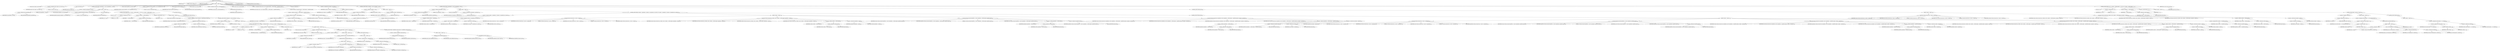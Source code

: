 digraph "getCommandline" {  
"627" [label = <(METHOD,getCommandline)<SUB>287</SUB>> ]
"628" [label = <(PARAM,this)<SUB>287</SUB>> ]
"629" [label = <(PARAM,String[] srcFiles)<SUB>287</SUB>> ]
"630" [label = <(PARAM,File[] baseDirs)<SUB>287</SUB>> ]
"631" [label = <(BLOCK,&lt;empty&gt;,&lt;empty&gt;)<SUB>287</SUB>> ]
"29" [label = <(LOCAL,Vector targets: java.util.Vector)> ]
"632" [label = <(&lt;operator&gt;.assignment,Vector targets = new Vector())<SUB>288</SUB>> ]
"633" [label = <(IDENTIFIER,targets,Vector targets = new Vector())<SUB>288</SUB>> ]
"634" [label = <(&lt;operator&gt;.alloc,new Vector())<SUB>288</SUB>> ]
"635" [label = <(&lt;init&gt;,new Vector())<SUB>288</SUB>> ]
"28" [label = <(IDENTIFIER,targets,new Vector())<SUB>288</SUB>> ]
"636" [label = <(CONTROL_STRUCTURE,if (targetFilePos != null),if (targetFilePos != null))<SUB>289</SUB>> ]
"637" [label = <(&lt;operator&gt;.notEquals,targetFilePos != null)<SUB>289</SUB>> ]
"638" [label = <(&lt;operator&gt;.fieldAccess,this.targetFilePos)<SUB>289</SUB>> ]
"639" [label = <(IDENTIFIER,this,targetFilePos != null)<SUB>289</SUB>> ]
"640" [label = <(FIELD_IDENTIFIER,targetFilePos,targetFilePos)<SUB>289</SUB>> ]
"641" [label = <(LITERAL,null,targetFilePos != null)<SUB>289</SUB>> ]
"642" [label = <(BLOCK,&lt;empty&gt;,&lt;empty&gt;)<SUB>289</SUB>> ]
"31" [label = <(LOCAL,Hashtable addedFiles: java.util.Hashtable)> ]
"643" [label = <(&lt;operator&gt;.assignment,Hashtable addedFiles = new Hashtable())<SUB>290</SUB>> ]
"644" [label = <(IDENTIFIER,addedFiles,Hashtable addedFiles = new Hashtable())<SUB>290</SUB>> ]
"645" [label = <(&lt;operator&gt;.alloc,new Hashtable())<SUB>290</SUB>> ]
"646" [label = <(&lt;init&gt;,new Hashtable())<SUB>290</SUB>> ]
"30" [label = <(IDENTIFIER,addedFiles,new Hashtable())<SUB>290</SUB>> ]
"647" [label = <(CONTROL_STRUCTURE,for (int i = 0; Some(i &lt; srcFiles.length); i++),for (int i = 0; Some(i &lt; srcFiles.length); i++))<SUB>291</SUB>> ]
"648" [label = <(LOCAL,int i: int)> ]
"649" [label = <(&lt;operator&gt;.assignment,int i = 0)<SUB>291</SUB>> ]
"650" [label = <(IDENTIFIER,i,int i = 0)<SUB>291</SUB>> ]
"651" [label = <(LITERAL,0,int i = 0)<SUB>291</SUB>> ]
"652" [label = <(&lt;operator&gt;.lessThan,i &lt; srcFiles.length)<SUB>291</SUB>> ]
"653" [label = <(IDENTIFIER,i,i &lt; srcFiles.length)<SUB>291</SUB>> ]
"654" [label = <(&lt;operator&gt;.fieldAccess,srcFiles.length)<SUB>291</SUB>> ]
"655" [label = <(IDENTIFIER,srcFiles,i &lt; srcFiles.length)<SUB>291</SUB>> ]
"656" [label = <(FIELD_IDENTIFIER,length,length)<SUB>291</SUB>> ]
"657" [label = <(&lt;operator&gt;.postIncrement,i++)<SUB>291</SUB>> ]
"658" [label = <(IDENTIFIER,i,i++)<SUB>291</SUB>> ]
"659" [label = <(BLOCK,&lt;empty&gt;,&lt;empty&gt;)<SUB>291</SUB>> ]
"660" [label = <(LOCAL,String[] subTargets: java.lang.String[])> ]
"661" [label = <(&lt;operator&gt;.assignment,String[] subTargets = mapFileName(srcFiles[i]))<SUB>292</SUB>> ]
"662" [label = <(IDENTIFIER,subTargets,String[] subTargets = mapFileName(srcFiles[i]))<SUB>292</SUB>> ]
"663" [label = <(mapFileName,mapFileName(srcFiles[i]))<SUB>292</SUB>> ]
"664" [label = <(&lt;operator&gt;.fieldAccess,this.mapper)<SUB>292</SUB>> ]
"665" [label = <(IDENTIFIER,this,mapFileName(srcFiles[i]))<SUB>292</SUB>> ]
"666" [label = <(FIELD_IDENTIFIER,mapper,mapper)<SUB>292</SUB>> ]
"667" [label = <(&lt;operator&gt;.indexAccess,srcFiles[i])<SUB>292</SUB>> ]
"668" [label = <(IDENTIFIER,srcFiles,mapFileName(srcFiles[i]))<SUB>292</SUB>> ]
"669" [label = <(IDENTIFIER,i,mapFileName(srcFiles[i]))<SUB>292</SUB>> ]
"670" [label = <(CONTROL_STRUCTURE,if (subTargets != null),if (subTargets != null))<SUB>293</SUB>> ]
"671" [label = <(&lt;operator&gt;.notEquals,subTargets != null)<SUB>293</SUB>> ]
"672" [label = <(IDENTIFIER,subTargets,subTargets != null)<SUB>293</SUB>> ]
"673" [label = <(LITERAL,null,subTargets != null)<SUB>293</SUB>> ]
"674" [label = <(BLOCK,&lt;empty&gt;,&lt;empty&gt;)<SUB>293</SUB>> ]
"675" [label = <(CONTROL_STRUCTURE,for (int j = 0; Some(j &lt; subTargets.length); j++),for (int j = 0; Some(j &lt; subTargets.length); j++))<SUB>294</SUB>> ]
"676" [label = <(LOCAL,int j: int)> ]
"677" [label = <(&lt;operator&gt;.assignment,int j = 0)<SUB>294</SUB>> ]
"678" [label = <(IDENTIFIER,j,int j = 0)<SUB>294</SUB>> ]
"679" [label = <(LITERAL,0,int j = 0)<SUB>294</SUB>> ]
"680" [label = <(&lt;operator&gt;.lessThan,j &lt; subTargets.length)<SUB>294</SUB>> ]
"681" [label = <(IDENTIFIER,j,j &lt; subTargets.length)<SUB>294</SUB>> ]
"682" [label = <(&lt;operator&gt;.fieldAccess,subTargets.length)<SUB>294</SUB>> ]
"683" [label = <(IDENTIFIER,subTargets,j &lt; subTargets.length)<SUB>294</SUB>> ]
"684" [label = <(FIELD_IDENTIFIER,length,length)<SUB>294</SUB>> ]
"685" [label = <(&lt;operator&gt;.postIncrement,j++)<SUB>294</SUB>> ]
"686" [label = <(IDENTIFIER,j,j++)<SUB>294</SUB>> ]
"687" [label = <(BLOCK,&lt;empty&gt;,&lt;empty&gt;)<SUB>294</SUB>> ]
"688" [label = <(LOCAL,String name: java.lang.String)> ]
"689" [label = <(&lt;operator&gt;.assignment,String name = null)<SUB>295</SUB>> ]
"690" [label = <(IDENTIFIER,name,String name = null)<SUB>295</SUB>> ]
"691" [label = <(LITERAL,null,String name = null)<SUB>295</SUB>> ]
"692" [label = <(CONTROL_STRUCTURE,if (!relative),if (!relative))<SUB>296</SUB>> ]
"693" [label = <(&lt;operator&gt;.logicalNot,!relative)<SUB>296</SUB>> ]
"694" [label = <(&lt;operator&gt;.fieldAccess,this.relative)<SUB>296</SUB>> ]
"695" [label = <(IDENTIFIER,this,!relative)<SUB>296</SUB>> ]
"696" [label = <(FIELD_IDENTIFIER,relative,relative)<SUB>296</SUB>> ]
"697" [label = <(BLOCK,&lt;empty&gt;,&lt;empty&gt;)<SUB>296</SUB>> ]
"698" [label = <(&lt;operator&gt;.assignment,name = this.getAbsolutePath())<SUB>297</SUB>> ]
"699" [label = <(IDENTIFIER,name,name = this.getAbsolutePath())<SUB>297</SUB>> ]
"700" [label = <(getAbsolutePath,this.getAbsolutePath())<SUB>297</SUB>> ]
"701" [label = <(BLOCK,&lt;empty&gt;,&lt;empty&gt;)<SUB>297</SUB>> ]
"702" [label = <(&lt;operator&gt;.assignment,&lt;empty&gt;)> ]
"703" [label = <(IDENTIFIER,$obj13,&lt;empty&gt;)> ]
"704" [label = <(&lt;operator&gt;.alloc,new File(destDir, subTargets[j]))<SUB>297</SUB>> ]
"705" [label = <(&lt;init&gt;,new File(destDir, subTargets[j]))<SUB>297</SUB>> ]
"706" [label = <(IDENTIFIER,$obj13,new File(destDir, subTargets[j]))> ]
"707" [label = <(&lt;operator&gt;.fieldAccess,this.destDir)<SUB>297</SUB>> ]
"708" [label = <(IDENTIFIER,this,new File(destDir, subTargets[j]))<SUB>297</SUB>> ]
"709" [label = <(FIELD_IDENTIFIER,destDir,destDir)<SUB>297</SUB>> ]
"710" [label = <(&lt;operator&gt;.indexAccess,subTargets[j])<SUB>297</SUB>> ]
"711" [label = <(IDENTIFIER,subTargets,new File(destDir, subTargets[j]))<SUB>297</SUB>> ]
"712" [label = <(IDENTIFIER,j,new File(destDir, subTargets[j]))<SUB>297</SUB>> ]
"713" [label = <(IDENTIFIER,$obj13,&lt;empty&gt;)> ]
"714" [label = <(CONTROL_STRUCTURE,else,else)<SUB>298</SUB>> ]
"715" [label = <(BLOCK,&lt;empty&gt;,&lt;empty&gt;)<SUB>298</SUB>> ]
"716" [label = <(&lt;operator&gt;.assignment,name = subTargets[j])<SUB>299</SUB>> ]
"717" [label = <(IDENTIFIER,name,name = subTargets[j])<SUB>299</SUB>> ]
"718" [label = <(&lt;operator&gt;.indexAccess,subTargets[j])<SUB>299</SUB>> ]
"719" [label = <(IDENTIFIER,subTargets,name = subTargets[j])<SUB>299</SUB>> ]
"720" [label = <(IDENTIFIER,j,name = subTargets[j])<SUB>299</SUB>> ]
"721" [label = <(CONTROL_STRUCTURE,if (!addedFiles.contains(name)),if (!addedFiles.contains(name)))<SUB>301</SUB>> ]
"722" [label = <(&lt;operator&gt;.logicalNot,!addedFiles.contains(name))<SUB>301</SUB>> ]
"723" [label = <(contains,addedFiles.contains(name))<SUB>301</SUB>> ]
"724" [label = <(IDENTIFIER,addedFiles,addedFiles.contains(name))<SUB>301</SUB>> ]
"725" [label = <(IDENTIFIER,name,addedFiles.contains(name))<SUB>301</SUB>> ]
"726" [label = <(BLOCK,&lt;empty&gt;,&lt;empty&gt;)<SUB>301</SUB>> ]
"727" [label = <(addElement,targets.addElement(name))<SUB>302</SUB>> ]
"728" [label = <(IDENTIFIER,targets,targets.addElement(name))<SUB>302</SUB>> ]
"729" [label = <(IDENTIFIER,name,targets.addElement(name))<SUB>302</SUB>> ]
"730" [label = <(put,addedFiles.put(name, name))<SUB>303</SUB>> ]
"731" [label = <(IDENTIFIER,addedFiles,addedFiles.put(name, name))<SUB>303</SUB>> ]
"732" [label = <(IDENTIFIER,name,addedFiles.put(name, name))<SUB>303</SUB>> ]
"733" [label = <(IDENTIFIER,name,addedFiles.put(name, name))<SUB>303</SUB>> ]
"734" [label = <(LOCAL,String[] targetFiles: java.lang.String[])> ]
"735" [label = <(&lt;operator&gt;.assignment,String[] targetFiles = new String[targets.size()])<SUB>309</SUB>> ]
"736" [label = <(IDENTIFIER,targetFiles,String[] targetFiles = new String[targets.size()])<SUB>309</SUB>> ]
"737" [label = <(&lt;operator&gt;.alloc,new String[targets.size()])> ]
"738" [label = <(size,targets.size())<SUB>309</SUB>> ]
"739" [label = <(IDENTIFIER,targets,targets.size())<SUB>309</SUB>> ]
"740" [label = <(copyInto,targets.copyInto(targetFiles))<SUB>310</SUB>> ]
"741" [label = <(IDENTIFIER,targets,targets.copyInto(targetFiles))<SUB>310</SUB>> ]
"742" [label = <(IDENTIFIER,targetFiles,targets.copyInto(targetFiles))<SUB>310</SUB>> ]
"743" [label = <(LOCAL,String[] orig: java.lang.String[])> ]
"744" [label = <(&lt;operator&gt;.assignment,String[] orig = getCommandline())<SUB>312</SUB>> ]
"745" [label = <(IDENTIFIER,orig,String[] orig = getCommandline())<SUB>312</SUB>> ]
"746" [label = <(getCommandline,getCommandline())<SUB>312</SUB>> ]
"747" [label = <(IDENTIFIER,cmdl,getCommandline())<SUB>312</SUB>> ]
"748" [label = <(LOCAL,String[] result: java.lang.String[])> ]
"749" [label = <(&lt;operator&gt;.assignment,String[] result = new String[orig.length + srcFiles.length + targetFiles.length])<SUB>313</SUB>> ]
"750" [label = <(IDENTIFIER,result,String[] result = new String[orig.length + srcFiles.length + targetFiles.length])<SUB>313</SUB>> ]
"751" [label = <(&lt;operator&gt;.alloc,new String[orig.length + srcFiles.length + targetFiles.length])> ]
"752" [label = <(&lt;operator&gt;.addition,orig.length + srcFiles.length + targetFiles.length)<SUB>314</SUB>> ]
"753" [label = <(&lt;operator&gt;.addition,orig.length + srcFiles.length)<SUB>314</SUB>> ]
"754" [label = <(&lt;operator&gt;.fieldAccess,orig.length)<SUB>314</SUB>> ]
"755" [label = <(IDENTIFIER,orig,orig.length + srcFiles.length)<SUB>314</SUB>> ]
"756" [label = <(FIELD_IDENTIFIER,length,length)<SUB>314</SUB>> ]
"757" [label = <(&lt;operator&gt;.fieldAccess,srcFiles.length)<SUB>314</SUB>> ]
"758" [label = <(IDENTIFIER,srcFiles,orig.length + srcFiles.length)<SUB>314</SUB>> ]
"759" [label = <(FIELD_IDENTIFIER,length,length)<SUB>314</SUB>> ]
"760" [label = <(&lt;operator&gt;.fieldAccess,targetFiles.length)<SUB>314</SUB>> ]
"761" [label = <(IDENTIFIER,targetFiles,orig.length + srcFiles.length + targetFiles.length)<SUB>314</SUB>> ]
"762" [label = <(FIELD_IDENTIFIER,length,length)<SUB>314</SUB>> ]
"763" [label = <(LOCAL,int srcIndex: int)> ]
"764" [label = <(&lt;operator&gt;.assignment,int srcIndex = orig.length)<SUB>316</SUB>> ]
"765" [label = <(IDENTIFIER,srcIndex,int srcIndex = orig.length)<SUB>316</SUB>> ]
"766" [label = <(&lt;operator&gt;.fieldAccess,orig.length)<SUB>316</SUB>> ]
"767" [label = <(IDENTIFIER,orig,int srcIndex = orig.length)<SUB>316</SUB>> ]
"768" [label = <(FIELD_IDENTIFIER,length,length)<SUB>316</SUB>> ]
"769" [label = <(CONTROL_STRUCTURE,if (srcFilePos != null),if (srcFilePos != null))<SUB>317</SUB>> ]
"770" [label = <(&lt;operator&gt;.notEquals,srcFilePos != null)<SUB>317</SUB>> ]
"771" [label = <(&lt;operator&gt;.fieldAccess,this.srcFilePos)<SUB>317</SUB>> ]
"772" [label = <(IDENTIFIER,this,srcFilePos != null)<SUB>317</SUB>> ]
"773" [label = <(FIELD_IDENTIFIER,srcFilePos,srcFilePos)<SUB>317</SUB>> ]
"774" [label = <(LITERAL,null,srcFilePos != null)<SUB>317</SUB>> ]
"775" [label = <(BLOCK,&lt;empty&gt;,&lt;empty&gt;)<SUB>317</SUB>> ]
"776" [label = <(&lt;operator&gt;.assignment,srcIndex = getPosition())<SUB>318</SUB>> ]
"777" [label = <(IDENTIFIER,srcIndex,srcIndex = getPosition())<SUB>318</SUB>> ]
"778" [label = <(getPosition,getPosition())<SUB>318</SUB>> ]
"779" [label = <(&lt;operator&gt;.fieldAccess,this.srcFilePos)<SUB>318</SUB>> ]
"780" [label = <(IDENTIFIER,this,getPosition())<SUB>318</SUB>> ]
"781" [label = <(FIELD_IDENTIFIER,srcFilePos,srcFilePos)<SUB>318</SUB>> ]
"782" [label = <(CONTROL_STRUCTURE,if (targetFilePos != null),if (targetFilePos != null))<SUB>321</SUB>> ]
"783" [label = <(&lt;operator&gt;.notEquals,targetFilePos != null)<SUB>321</SUB>> ]
"784" [label = <(&lt;operator&gt;.fieldAccess,this.targetFilePos)<SUB>321</SUB>> ]
"785" [label = <(IDENTIFIER,this,targetFilePos != null)<SUB>321</SUB>> ]
"786" [label = <(FIELD_IDENTIFIER,targetFilePos,targetFilePos)<SUB>321</SUB>> ]
"787" [label = <(LITERAL,null,targetFilePos != null)<SUB>321</SUB>> ]
"788" [label = <(BLOCK,&lt;empty&gt;,&lt;empty&gt;)<SUB>321</SUB>> ]
"789" [label = <(LOCAL,int targetIndex: int)> ]
"790" [label = <(&lt;operator&gt;.assignment,int targetIndex = getPosition())<SUB>322</SUB>> ]
"791" [label = <(IDENTIFIER,targetIndex,int targetIndex = getPosition())<SUB>322</SUB>> ]
"792" [label = <(getPosition,getPosition())<SUB>322</SUB>> ]
"793" [label = <(&lt;operator&gt;.fieldAccess,this.targetFilePos)<SUB>322</SUB>> ]
"794" [label = <(IDENTIFIER,this,getPosition())<SUB>322</SUB>> ]
"795" [label = <(FIELD_IDENTIFIER,targetFilePos,targetFilePos)<SUB>322</SUB>> ]
"796" [label = <(CONTROL_STRUCTURE,if (srcIndex &lt; targetIndex || (srcIndex == targetIndex &amp;&amp; srcIsFirst)),if (srcIndex &lt; targetIndex || (srcIndex == targetIndex &amp;&amp; srcIsFirst)))<SUB>324</SUB>> ]
"797" [label = <(&lt;operator&gt;.logicalOr,srcIndex &lt; targetIndex || (srcIndex == targetIndex &amp;&amp; srcIsFirst))<SUB>324</SUB>> ]
"798" [label = <(&lt;operator&gt;.lessThan,srcIndex &lt; targetIndex)<SUB>324</SUB>> ]
"799" [label = <(IDENTIFIER,srcIndex,srcIndex &lt; targetIndex)<SUB>324</SUB>> ]
"800" [label = <(IDENTIFIER,targetIndex,srcIndex &lt; targetIndex)<SUB>324</SUB>> ]
"801" [label = <(&lt;operator&gt;.logicalAnd,srcIndex == targetIndex &amp;&amp; srcIsFirst)<SUB>325</SUB>> ]
"802" [label = <(&lt;operator&gt;.equals,srcIndex == targetIndex)<SUB>325</SUB>> ]
"803" [label = <(IDENTIFIER,srcIndex,srcIndex == targetIndex)<SUB>325</SUB>> ]
"804" [label = <(IDENTIFIER,targetIndex,srcIndex == targetIndex)<SUB>325</SUB>> ]
"805" [label = <(&lt;operator&gt;.fieldAccess,this.srcIsFirst)<SUB>325</SUB>> ]
"806" [label = <(IDENTIFIER,this,srcIndex == targetIndex &amp;&amp; srcIsFirst)<SUB>325</SUB>> ]
"807" [label = <(FIELD_IDENTIFIER,srcIsFirst,srcIsFirst)<SUB>325</SUB>> ]
"808" [label = <(BLOCK,&lt;empty&gt;,&lt;empty&gt;)<SUB>325</SUB>> ]
"809" [label = <(arraycopy,System.arraycopy(orig, 0, result, 0, srcIndex))<SUB>328</SUB>> ]
"810" [label = <(IDENTIFIER,System,System.arraycopy(orig, 0, result, 0, srcIndex))<SUB>328</SUB>> ]
"811" [label = <(IDENTIFIER,orig,System.arraycopy(orig, 0, result, 0, srcIndex))<SUB>328</SUB>> ]
"812" [label = <(LITERAL,0,System.arraycopy(orig, 0, result, 0, srcIndex))<SUB>328</SUB>> ]
"813" [label = <(IDENTIFIER,result,System.arraycopy(orig, 0, result, 0, srcIndex))<SUB>328</SUB>> ]
"814" [label = <(LITERAL,0,System.arraycopy(orig, 0, result, 0, srcIndex))<SUB>328</SUB>> ]
"815" [label = <(IDENTIFIER,srcIndex,System.arraycopy(orig, 0, result, 0, srcIndex))<SUB>328</SUB>> ]
"816" [label = <(arraycopy,System.arraycopy(orig, srcIndex, result, srcIndex + srcFiles.length, targetIndex - srcIndex))<SUB>331</SUB>> ]
"817" [label = <(IDENTIFIER,System,System.arraycopy(orig, srcIndex, result, srcIndex + srcFiles.length, targetIndex - srcIndex))<SUB>331</SUB>> ]
"818" [label = <(IDENTIFIER,orig,System.arraycopy(orig, srcIndex, result, srcIndex + srcFiles.length, targetIndex - srcIndex))<SUB>331</SUB>> ]
"819" [label = <(IDENTIFIER,srcIndex,System.arraycopy(orig, srcIndex, result, srcIndex + srcFiles.length, targetIndex - srcIndex))<SUB>331</SUB>> ]
"820" [label = <(IDENTIFIER,result,System.arraycopy(orig, srcIndex, result, srcIndex + srcFiles.length, targetIndex - srcIndex))<SUB>331</SUB>> ]
"821" [label = <(&lt;operator&gt;.addition,srcIndex + srcFiles.length)<SUB>332</SUB>> ]
"822" [label = <(IDENTIFIER,srcIndex,srcIndex + srcFiles.length)<SUB>332</SUB>> ]
"823" [label = <(&lt;operator&gt;.fieldAccess,srcFiles.length)<SUB>332</SUB>> ]
"824" [label = <(IDENTIFIER,srcFiles,srcIndex + srcFiles.length)<SUB>332</SUB>> ]
"825" [label = <(FIELD_IDENTIFIER,length,length)<SUB>332</SUB>> ]
"826" [label = <(&lt;operator&gt;.subtraction,targetIndex - srcIndex)<SUB>333</SUB>> ]
"827" [label = <(IDENTIFIER,targetIndex,targetIndex - srcIndex)<SUB>333</SUB>> ]
"828" [label = <(IDENTIFIER,srcIndex,targetIndex - srcIndex)<SUB>333</SUB>> ]
"829" [label = <(arraycopy,System.arraycopy(targetFiles, 0, result, targetIndex + srcFiles.length, targetFiles.length))<SUB>336</SUB>> ]
"830" [label = <(IDENTIFIER,System,System.arraycopy(targetFiles, 0, result, targetIndex + srcFiles.length, targetFiles.length))<SUB>336</SUB>> ]
"831" [label = <(IDENTIFIER,targetFiles,System.arraycopy(targetFiles, 0, result, targetIndex + srcFiles.length, targetFiles.length))<SUB>336</SUB>> ]
"832" [label = <(LITERAL,0,System.arraycopy(targetFiles, 0, result, targetIndex + srcFiles.length, targetFiles.length))<SUB>336</SUB>> ]
"833" [label = <(IDENTIFIER,result,System.arraycopy(targetFiles, 0, result, targetIndex + srcFiles.length, targetFiles.length))<SUB>336</SUB>> ]
"834" [label = <(&lt;operator&gt;.addition,targetIndex + srcFiles.length)<SUB>337</SUB>> ]
"835" [label = <(IDENTIFIER,targetIndex,targetIndex + srcFiles.length)<SUB>337</SUB>> ]
"836" [label = <(&lt;operator&gt;.fieldAccess,srcFiles.length)<SUB>337</SUB>> ]
"837" [label = <(IDENTIFIER,srcFiles,targetIndex + srcFiles.length)<SUB>337</SUB>> ]
"838" [label = <(FIELD_IDENTIFIER,length,length)<SUB>337</SUB>> ]
"839" [label = <(&lt;operator&gt;.fieldAccess,targetFiles.length)<SUB>338</SUB>> ]
"840" [label = <(IDENTIFIER,targetFiles,System.arraycopy(targetFiles, 0, result, targetIndex + srcFiles.length, targetFiles.length))<SUB>338</SUB>> ]
"841" [label = <(FIELD_IDENTIFIER,length,length)<SUB>338</SUB>> ]
"842" [label = <(arraycopy,System.arraycopy(orig, targetIndex, result, targetIndex + srcFiles.length + targetFiles.length, orig.length - targetIndex))<SUB>341</SUB>> ]
"843" [label = <(IDENTIFIER,System,System.arraycopy(orig, targetIndex, result, targetIndex + srcFiles.length + targetFiles.length, orig.length - targetIndex))<SUB>341</SUB>> ]
"844" [label = <(IDENTIFIER,orig,System.arraycopy(orig, targetIndex, result, targetIndex + srcFiles.length + targetFiles.length, orig.length - targetIndex))<SUB>341</SUB>> ]
"845" [label = <(IDENTIFIER,targetIndex,System.arraycopy(orig, targetIndex, result, targetIndex + srcFiles.length + targetFiles.length, orig.length - targetIndex))<SUB>341</SUB>> ]
"846" [label = <(IDENTIFIER,result,System.arraycopy(orig, targetIndex, result, targetIndex + srcFiles.length + targetFiles.length, orig.length - targetIndex))<SUB>341</SUB>> ]
"847" [label = <(&lt;operator&gt;.addition,targetIndex + srcFiles.length + targetFiles.length)<SUB>342</SUB>> ]
"848" [label = <(&lt;operator&gt;.addition,targetIndex + srcFiles.length)<SUB>342</SUB>> ]
"849" [label = <(IDENTIFIER,targetIndex,targetIndex + srcFiles.length)<SUB>342</SUB>> ]
"850" [label = <(&lt;operator&gt;.fieldAccess,srcFiles.length)<SUB>342</SUB>> ]
"851" [label = <(IDENTIFIER,srcFiles,targetIndex + srcFiles.length)<SUB>342</SUB>> ]
"852" [label = <(FIELD_IDENTIFIER,length,length)<SUB>342</SUB>> ]
"853" [label = <(&lt;operator&gt;.fieldAccess,targetFiles.length)<SUB>342</SUB>> ]
"854" [label = <(IDENTIFIER,targetFiles,targetIndex + srcFiles.length + targetFiles.length)<SUB>342</SUB>> ]
"855" [label = <(FIELD_IDENTIFIER,length,length)<SUB>342</SUB>> ]
"856" [label = <(&lt;operator&gt;.subtraction,orig.length - targetIndex)<SUB>343</SUB>> ]
"857" [label = <(&lt;operator&gt;.fieldAccess,orig.length)<SUB>343</SUB>> ]
"858" [label = <(IDENTIFIER,orig,orig.length - targetIndex)<SUB>343</SUB>> ]
"859" [label = <(FIELD_IDENTIFIER,length,length)<SUB>343</SUB>> ]
"860" [label = <(IDENTIFIER,targetIndex,orig.length - targetIndex)<SUB>343</SUB>> ]
"861" [label = <(CONTROL_STRUCTURE,else,else)<SUB>344</SUB>> ]
"862" [label = <(BLOCK,&lt;empty&gt;,&lt;empty&gt;)<SUB>344</SUB>> ]
"863" [label = <(arraycopy,System.arraycopy(orig, 0, result, 0, targetIndex))<SUB>346</SUB>> ]
"864" [label = <(IDENTIFIER,System,System.arraycopy(orig, 0, result, 0, targetIndex))<SUB>346</SUB>> ]
"865" [label = <(IDENTIFIER,orig,System.arraycopy(orig, 0, result, 0, targetIndex))<SUB>346</SUB>> ]
"866" [label = <(LITERAL,0,System.arraycopy(orig, 0, result, 0, targetIndex))<SUB>346</SUB>> ]
"867" [label = <(IDENTIFIER,result,System.arraycopy(orig, 0, result, 0, targetIndex))<SUB>346</SUB>> ]
"868" [label = <(LITERAL,0,System.arraycopy(orig, 0, result, 0, targetIndex))<SUB>346</SUB>> ]
"869" [label = <(IDENTIFIER,targetIndex,System.arraycopy(orig, 0, result, 0, targetIndex))<SUB>346</SUB>> ]
"870" [label = <(arraycopy,System.arraycopy(targetFiles, 0, result, targetIndex, targetFiles.length))<SUB>349</SUB>> ]
"871" [label = <(IDENTIFIER,System,System.arraycopy(targetFiles, 0, result, targetIndex, targetFiles.length))<SUB>349</SUB>> ]
"872" [label = <(IDENTIFIER,targetFiles,System.arraycopy(targetFiles, 0, result, targetIndex, targetFiles.length))<SUB>349</SUB>> ]
"873" [label = <(LITERAL,0,System.arraycopy(targetFiles, 0, result, targetIndex, targetFiles.length))<SUB>349</SUB>> ]
"874" [label = <(IDENTIFIER,result,System.arraycopy(targetFiles, 0, result, targetIndex, targetFiles.length))<SUB>349</SUB>> ]
"875" [label = <(IDENTIFIER,targetIndex,System.arraycopy(targetFiles, 0, result, targetIndex, targetFiles.length))<SUB>350</SUB>> ]
"876" [label = <(&lt;operator&gt;.fieldAccess,targetFiles.length)<SUB>351</SUB>> ]
"877" [label = <(IDENTIFIER,targetFiles,System.arraycopy(targetFiles, 0, result, targetIndex, targetFiles.length))<SUB>351</SUB>> ]
"878" [label = <(FIELD_IDENTIFIER,length,length)<SUB>351</SUB>> ]
"879" [label = <(arraycopy,System.arraycopy(orig, targetIndex, result, targetIndex + targetFiles.length, srcIndex - targetIndex))<SUB>354</SUB>> ]
"880" [label = <(IDENTIFIER,System,System.arraycopy(orig, targetIndex, result, targetIndex + targetFiles.length, srcIndex - targetIndex))<SUB>354</SUB>> ]
"881" [label = <(IDENTIFIER,orig,System.arraycopy(orig, targetIndex, result, targetIndex + targetFiles.length, srcIndex - targetIndex))<SUB>354</SUB>> ]
"882" [label = <(IDENTIFIER,targetIndex,System.arraycopy(orig, targetIndex, result, targetIndex + targetFiles.length, srcIndex - targetIndex))<SUB>354</SUB>> ]
"883" [label = <(IDENTIFIER,result,System.arraycopy(orig, targetIndex, result, targetIndex + targetFiles.length, srcIndex - targetIndex))<SUB>354</SUB>> ]
"884" [label = <(&lt;operator&gt;.addition,targetIndex + targetFiles.length)<SUB>355</SUB>> ]
"885" [label = <(IDENTIFIER,targetIndex,targetIndex + targetFiles.length)<SUB>355</SUB>> ]
"886" [label = <(&lt;operator&gt;.fieldAccess,targetFiles.length)<SUB>355</SUB>> ]
"887" [label = <(IDENTIFIER,targetFiles,targetIndex + targetFiles.length)<SUB>355</SUB>> ]
"888" [label = <(FIELD_IDENTIFIER,length,length)<SUB>355</SUB>> ]
"889" [label = <(&lt;operator&gt;.subtraction,srcIndex - targetIndex)<SUB>356</SUB>> ]
"890" [label = <(IDENTIFIER,srcIndex,srcIndex - targetIndex)<SUB>356</SUB>> ]
"891" [label = <(IDENTIFIER,targetIndex,srcIndex - targetIndex)<SUB>356</SUB>> ]
"892" [label = <(arraycopy,System.arraycopy(orig, srcIndex, result, srcIndex + srcFiles.length + targetFiles.length, orig.length - srcIndex))<SUB>359</SUB>> ]
"893" [label = <(IDENTIFIER,System,System.arraycopy(orig, srcIndex, result, srcIndex + srcFiles.length + targetFiles.length, orig.length - srcIndex))<SUB>359</SUB>> ]
"894" [label = <(IDENTIFIER,orig,System.arraycopy(orig, srcIndex, result, srcIndex + srcFiles.length + targetFiles.length, orig.length - srcIndex))<SUB>359</SUB>> ]
"895" [label = <(IDENTIFIER,srcIndex,System.arraycopy(orig, srcIndex, result, srcIndex + srcFiles.length + targetFiles.length, orig.length - srcIndex))<SUB>359</SUB>> ]
"896" [label = <(IDENTIFIER,result,System.arraycopy(orig, srcIndex, result, srcIndex + srcFiles.length + targetFiles.length, orig.length - srcIndex))<SUB>359</SUB>> ]
"897" [label = <(&lt;operator&gt;.addition,srcIndex + srcFiles.length + targetFiles.length)<SUB>360</SUB>> ]
"898" [label = <(&lt;operator&gt;.addition,srcIndex + srcFiles.length)<SUB>360</SUB>> ]
"899" [label = <(IDENTIFIER,srcIndex,srcIndex + srcFiles.length)<SUB>360</SUB>> ]
"900" [label = <(&lt;operator&gt;.fieldAccess,srcFiles.length)<SUB>360</SUB>> ]
"901" [label = <(IDENTIFIER,srcFiles,srcIndex + srcFiles.length)<SUB>360</SUB>> ]
"902" [label = <(FIELD_IDENTIFIER,length,length)<SUB>360</SUB>> ]
"903" [label = <(&lt;operator&gt;.fieldAccess,targetFiles.length)<SUB>360</SUB>> ]
"904" [label = <(IDENTIFIER,targetFiles,srcIndex + srcFiles.length + targetFiles.length)<SUB>360</SUB>> ]
"905" [label = <(FIELD_IDENTIFIER,length,length)<SUB>360</SUB>> ]
"906" [label = <(&lt;operator&gt;.subtraction,orig.length - srcIndex)<SUB>361</SUB>> ]
"907" [label = <(&lt;operator&gt;.fieldAccess,orig.length)<SUB>361</SUB>> ]
"908" [label = <(IDENTIFIER,orig,orig.length - srcIndex)<SUB>361</SUB>> ]
"909" [label = <(FIELD_IDENTIFIER,length,length)<SUB>361</SUB>> ]
"910" [label = <(IDENTIFIER,srcIndex,orig.length - srcIndex)<SUB>361</SUB>> ]
"911" [label = <(&lt;operator&gt;.assignmentPlus,srcIndex += targetFiles.length)<SUB>362</SUB>> ]
"912" [label = <(IDENTIFIER,srcIndex,srcIndex += targetFiles.length)<SUB>362</SUB>> ]
"913" [label = <(&lt;operator&gt;.fieldAccess,targetFiles.length)<SUB>362</SUB>> ]
"914" [label = <(IDENTIFIER,targetFiles,srcIndex += targetFiles.length)<SUB>362</SUB>> ]
"915" [label = <(FIELD_IDENTIFIER,length,length)<SUB>362</SUB>> ]
"916" [label = <(CONTROL_STRUCTURE,else,else)<SUB>365</SUB>> ]
"917" [label = <(BLOCK,&lt;empty&gt;,&lt;empty&gt;)<SUB>365</SUB>> ]
"918" [label = <(arraycopy,System.arraycopy(orig, 0, result, 0, srcIndex))<SUB>368</SUB>> ]
"919" [label = <(IDENTIFIER,System,System.arraycopy(orig, 0, result, 0, srcIndex))<SUB>368</SUB>> ]
"920" [label = <(IDENTIFIER,orig,System.arraycopy(orig, 0, result, 0, srcIndex))<SUB>368</SUB>> ]
"921" [label = <(LITERAL,0,System.arraycopy(orig, 0, result, 0, srcIndex))<SUB>368</SUB>> ]
"922" [label = <(IDENTIFIER,result,System.arraycopy(orig, 0, result, 0, srcIndex))<SUB>368</SUB>> ]
"923" [label = <(LITERAL,0,System.arraycopy(orig, 0, result, 0, srcIndex))<SUB>368</SUB>> ]
"924" [label = <(IDENTIFIER,srcIndex,System.arraycopy(orig, 0, result, 0, srcIndex))<SUB>368</SUB>> ]
"925" [label = <(arraycopy,System.arraycopy(orig, srcIndex, result, srcIndex + srcFiles.length, orig.length - srcIndex))<SUB>370</SUB>> ]
"926" [label = <(IDENTIFIER,System,System.arraycopy(orig, srcIndex, result, srcIndex + srcFiles.length, orig.length - srcIndex))<SUB>370</SUB>> ]
"927" [label = <(IDENTIFIER,orig,System.arraycopy(orig, srcIndex, result, srcIndex + srcFiles.length, orig.length - srcIndex))<SUB>370</SUB>> ]
"928" [label = <(IDENTIFIER,srcIndex,System.arraycopy(orig, srcIndex, result, srcIndex + srcFiles.length, orig.length - srcIndex))<SUB>370</SUB>> ]
"929" [label = <(IDENTIFIER,result,System.arraycopy(orig, srcIndex, result, srcIndex + srcFiles.length, orig.length - srcIndex))<SUB>370</SUB>> ]
"930" [label = <(&lt;operator&gt;.addition,srcIndex + srcFiles.length)<SUB>371</SUB>> ]
"931" [label = <(IDENTIFIER,srcIndex,srcIndex + srcFiles.length)<SUB>371</SUB>> ]
"932" [label = <(&lt;operator&gt;.fieldAccess,srcFiles.length)<SUB>371</SUB>> ]
"933" [label = <(IDENTIFIER,srcFiles,srcIndex + srcFiles.length)<SUB>371</SUB>> ]
"934" [label = <(FIELD_IDENTIFIER,length,length)<SUB>371</SUB>> ]
"935" [label = <(&lt;operator&gt;.subtraction,orig.length - srcIndex)<SUB>372</SUB>> ]
"936" [label = <(&lt;operator&gt;.fieldAccess,orig.length)<SUB>372</SUB>> ]
"937" [label = <(IDENTIFIER,orig,orig.length - srcIndex)<SUB>372</SUB>> ]
"938" [label = <(FIELD_IDENTIFIER,length,length)<SUB>372</SUB>> ]
"939" [label = <(IDENTIFIER,srcIndex,orig.length - srcIndex)<SUB>372</SUB>> ]
"940" [label = <(CONTROL_STRUCTURE,for (int i = 0; Some(i &lt; srcFiles.length); i++),for (int i = 0; Some(i &lt; srcFiles.length); i++))<SUB>377</SUB>> ]
"941" [label = <(LOCAL,int i: int)> ]
"942" [label = <(&lt;operator&gt;.assignment,int i = 0)<SUB>377</SUB>> ]
"943" [label = <(IDENTIFIER,i,int i = 0)<SUB>377</SUB>> ]
"944" [label = <(LITERAL,0,int i = 0)<SUB>377</SUB>> ]
"945" [label = <(&lt;operator&gt;.lessThan,i &lt; srcFiles.length)<SUB>377</SUB>> ]
"946" [label = <(IDENTIFIER,i,i &lt; srcFiles.length)<SUB>377</SUB>> ]
"947" [label = <(&lt;operator&gt;.fieldAccess,srcFiles.length)<SUB>377</SUB>> ]
"948" [label = <(IDENTIFIER,srcFiles,i &lt; srcFiles.length)<SUB>377</SUB>> ]
"949" [label = <(FIELD_IDENTIFIER,length,length)<SUB>377</SUB>> ]
"950" [label = <(&lt;operator&gt;.postIncrement,i++)<SUB>377</SUB>> ]
"951" [label = <(IDENTIFIER,i,i++)<SUB>377</SUB>> ]
"952" [label = <(BLOCK,&lt;empty&gt;,&lt;empty&gt;)<SUB>377</SUB>> ]
"953" [label = <(CONTROL_STRUCTURE,if (!relative),if (!relative))<SUB>378</SUB>> ]
"954" [label = <(&lt;operator&gt;.logicalNot,!relative)<SUB>378</SUB>> ]
"955" [label = <(&lt;operator&gt;.fieldAccess,this.relative)<SUB>378</SUB>> ]
"956" [label = <(IDENTIFIER,this,!relative)<SUB>378</SUB>> ]
"957" [label = <(FIELD_IDENTIFIER,relative,relative)<SUB>378</SUB>> ]
"958" [label = <(BLOCK,&lt;empty&gt;,&lt;empty&gt;)<SUB>378</SUB>> ]
"959" [label = <(&lt;operator&gt;.assignment,result[srcIndex + i] = this.getAbsolutePath())<SUB>379</SUB>> ]
"960" [label = <(&lt;operator&gt;.indexAccess,result[srcIndex + i])<SUB>379</SUB>> ]
"961" [label = <(IDENTIFIER,result,result[srcIndex + i] = this.getAbsolutePath())<SUB>379</SUB>> ]
"962" [label = <(&lt;operator&gt;.addition,srcIndex + i)<SUB>379</SUB>> ]
"963" [label = <(IDENTIFIER,srcIndex,srcIndex + i)<SUB>379</SUB>> ]
"964" [label = <(IDENTIFIER,i,srcIndex + i)<SUB>379</SUB>> ]
"965" [label = <(getAbsolutePath,this.getAbsolutePath())<SUB>380</SUB>> ]
"966" [label = <(BLOCK,&lt;empty&gt;,&lt;empty&gt;)<SUB>380</SUB>> ]
"967" [label = <(&lt;operator&gt;.assignment,&lt;empty&gt;)> ]
"968" [label = <(IDENTIFIER,$obj14,&lt;empty&gt;)> ]
"969" [label = <(&lt;operator&gt;.alloc,new File(baseDirs[i], srcFiles[i]))<SUB>380</SUB>> ]
"970" [label = <(&lt;init&gt;,new File(baseDirs[i], srcFiles[i]))<SUB>380</SUB>> ]
"971" [label = <(IDENTIFIER,$obj14,new File(baseDirs[i], srcFiles[i]))> ]
"972" [label = <(&lt;operator&gt;.indexAccess,baseDirs[i])<SUB>380</SUB>> ]
"973" [label = <(IDENTIFIER,baseDirs,new File(baseDirs[i], srcFiles[i]))<SUB>380</SUB>> ]
"974" [label = <(IDENTIFIER,i,new File(baseDirs[i], srcFiles[i]))<SUB>380</SUB>> ]
"975" [label = <(&lt;operator&gt;.indexAccess,srcFiles[i])<SUB>380</SUB>> ]
"976" [label = <(IDENTIFIER,srcFiles,new File(baseDirs[i], srcFiles[i]))<SUB>380</SUB>> ]
"977" [label = <(IDENTIFIER,i,new File(baseDirs[i], srcFiles[i]))<SUB>380</SUB>> ]
"978" [label = <(IDENTIFIER,$obj14,&lt;empty&gt;)> ]
"979" [label = <(CONTROL_STRUCTURE,else,else)<SUB>381</SUB>> ]
"980" [label = <(BLOCK,&lt;empty&gt;,&lt;empty&gt;)<SUB>381</SUB>> ]
"981" [label = <(&lt;operator&gt;.assignment,result[srcIndex + i] = srcFiles[i])<SUB>382</SUB>> ]
"982" [label = <(&lt;operator&gt;.indexAccess,result[srcIndex + i])<SUB>382</SUB>> ]
"983" [label = <(IDENTIFIER,result,result[srcIndex + i] = srcFiles[i])<SUB>382</SUB>> ]
"984" [label = <(&lt;operator&gt;.addition,srcIndex + i)<SUB>382</SUB>> ]
"985" [label = <(IDENTIFIER,srcIndex,srcIndex + i)<SUB>382</SUB>> ]
"986" [label = <(IDENTIFIER,i,srcIndex + i)<SUB>382</SUB>> ]
"987" [label = <(&lt;operator&gt;.indexAccess,srcFiles[i])<SUB>382</SUB>> ]
"988" [label = <(IDENTIFIER,srcFiles,result[srcIndex + i] = srcFiles[i])<SUB>382</SUB>> ]
"989" [label = <(IDENTIFIER,i,result[srcIndex + i] = srcFiles[i])<SUB>382</SUB>> ]
"990" [label = <(RETURN,return result;,return result;)<SUB>385</SUB>> ]
"991" [label = <(IDENTIFIER,result,return result;)<SUB>385</SUB>> ]
"992" [label = <(MODIFIER,PROTECTED)> ]
"993" [label = <(MODIFIER,VIRTUAL)> ]
"994" [label = <(METHOD_RETURN,java.lang.String[])<SUB>287</SUB>> ]
  "627" -> "628" 
  "627" -> "629" 
  "627" -> "630" 
  "627" -> "631" 
  "627" -> "992" 
  "627" -> "993" 
  "627" -> "994" 
  "631" -> "29" 
  "631" -> "632" 
  "631" -> "635" 
  "631" -> "636" 
  "631" -> "734" 
  "631" -> "735" 
  "631" -> "740" 
  "631" -> "743" 
  "631" -> "744" 
  "631" -> "748" 
  "631" -> "749" 
  "631" -> "763" 
  "631" -> "764" 
  "631" -> "769" 
  "631" -> "782" 
  "631" -> "940" 
  "631" -> "990" 
  "632" -> "633" 
  "632" -> "634" 
  "635" -> "28" 
  "636" -> "637" 
  "636" -> "642" 
  "637" -> "638" 
  "637" -> "641" 
  "638" -> "639" 
  "638" -> "640" 
  "642" -> "31" 
  "642" -> "643" 
  "642" -> "646" 
  "642" -> "647" 
  "643" -> "644" 
  "643" -> "645" 
  "646" -> "30" 
  "647" -> "648" 
  "647" -> "649" 
  "647" -> "652" 
  "647" -> "657" 
  "647" -> "659" 
  "649" -> "650" 
  "649" -> "651" 
  "652" -> "653" 
  "652" -> "654" 
  "654" -> "655" 
  "654" -> "656" 
  "657" -> "658" 
  "659" -> "660" 
  "659" -> "661" 
  "659" -> "670" 
  "661" -> "662" 
  "661" -> "663" 
  "663" -> "664" 
  "663" -> "667" 
  "664" -> "665" 
  "664" -> "666" 
  "667" -> "668" 
  "667" -> "669" 
  "670" -> "671" 
  "670" -> "674" 
  "671" -> "672" 
  "671" -> "673" 
  "674" -> "675" 
  "675" -> "676" 
  "675" -> "677" 
  "675" -> "680" 
  "675" -> "685" 
  "675" -> "687" 
  "677" -> "678" 
  "677" -> "679" 
  "680" -> "681" 
  "680" -> "682" 
  "682" -> "683" 
  "682" -> "684" 
  "685" -> "686" 
  "687" -> "688" 
  "687" -> "689" 
  "687" -> "692" 
  "687" -> "721" 
  "689" -> "690" 
  "689" -> "691" 
  "692" -> "693" 
  "692" -> "697" 
  "692" -> "714" 
  "693" -> "694" 
  "694" -> "695" 
  "694" -> "696" 
  "697" -> "698" 
  "698" -> "699" 
  "698" -> "700" 
  "700" -> "701" 
  "701" -> "702" 
  "701" -> "705" 
  "701" -> "713" 
  "702" -> "703" 
  "702" -> "704" 
  "705" -> "706" 
  "705" -> "707" 
  "705" -> "710" 
  "707" -> "708" 
  "707" -> "709" 
  "710" -> "711" 
  "710" -> "712" 
  "714" -> "715" 
  "715" -> "716" 
  "716" -> "717" 
  "716" -> "718" 
  "718" -> "719" 
  "718" -> "720" 
  "721" -> "722" 
  "721" -> "726" 
  "722" -> "723" 
  "723" -> "724" 
  "723" -> "725" 
  "726" -> "727" 
  "726" -> "730" 
  "727" -> "728" 
  "727" -> "729" 
  "730" -> "731" 
  "730" -> "732" 
  "730" -> "733" 
  "735" -> "736" 
  "735" -> "737" 
  "737" -> "738" 
  "738" -> "739" 
  "740" -> "741" 
  "740" -> "742" 
  "744" -> "745" 
  "744" -> "746" 
  "746" -> "747" 
  "749" -> "750" 
  "749" -> "751" 
  "751" -> "752" 
  "752" -> "753" 
  "752" -> "760" 
  "753" -> "754" 
  "753" -> "757" 
  "754" -> "755" 
  "754" -> "756" 
  "757" -> "758" 
  "757" -> "759" 
  "760" -> "761" 
  "760" -> "762" 
  "764" -> "765" 
  "764" -> "766" 
  "766" -> "767" 
  "766" -> "768" 
  "769" -> "770" 
  "769" -> "775" 
  "770" -> "771" 
  "770" -> "774" 
  "771" -> "772" 
  "771" -> "773" 
  "775" -> "776" 
  "776" -> "777" 
  "776" -> "778" 
  "778" -> "779" 
  "779" -> "780" 
  "779" -> "781" 
  "782" -> "783" 
  "782" -> "788" 
  "782" -> "916" 
  "783" -> "784" 
  "783" -> "787" 
  "784" -> "785" 
  "784" -> "786" 
  "788" -> "789" 
  "788" -> "790" 
  "788" -> "796" 
  "790" -> "791" 
  "790" -> "792" 
  "792" -> "793" 
  "793" -> "794" 
  "793" -> "795" 
  "796" -> "797" 
  "796" -> "808" 
  "796" -> "861" 
  "797" -> "798" 
  "797" -> "801" 
  "798" -> "799" 
  "798" -> "800" 
  "801" -> "802" 
  "801" -> "805" 
  "802" -> "803" 
  "802" -> "804" 
  "805" -> "806" 
  "805" -> "807" 
  "808" -> "809" 
  "808" -> "816" 
  "808" -> "829" 
  "808" -> "842" 
  "809" -> "810" 
  "809" -> "811" 
  "809" -> "812" 
  "809" -> "813" 
  "809" -> "814" 
  "809" -> "815" 
  "816" -> "817" 
  "816" -> "818" 
  "816" -> "819" 
  "816" -> "820" 
  "816" -> "821" 
  "816" -> "826" 
  "821" -> "822" 
  "821" -> "823" 
  "823" -> "824" 
  "823" -> "825" 
  "826" -> "827" 
  "826" -> "828" 
  "829" -> "830" 
  "829" -> "831" 
  "829" -> "832" 
  "829" -> "833" 
  "829" -> "834" 
  "829" -> "839" 
  "834" -> "835" 
  "834" -> "836" 
  "836" -> "837" 
  "836" -> "838" 
  "839" -> "840" 
  "839" -> "841" 
  "842" -> "843" 
  "842" -> "844" 
  "842" -> "845" 
  "842" -> "846" 
  "842" -> "847" 
  "842" -> "856" 
  "847" -> "848" 
  "847" -> "853" 
  "848" -> "849" 
  "848" -> "850" 
  "850" -> "851" 
  "850" -> "852" 
  "853" -> "854" 
  "853" -> "855" 
  "856" -> "857" 
  "856" -> "860" 
  "857" -> "858" 
  "857" -> "859" 
  "861" -> "862" 
  "862" -> "863" 
  "862" -> "870" 
  "862" -> "879" 
  "862" -> "892" 
  "862" -> "911" 
  "863" -> "864" 
  "863" -> "865" 
  "863" -> "866" 
  "863" -> "867" 
  "863" -> "868" 
  "863" -> "869" 
  "870" -> "871" 
  "870" -> "872" 
  "870" -> "873" 
  "870" -> "874" 
  "870" -> "875" 
  "870" -> "876" 
  "876" -> "877" 
  "876" -> "878" 
  "879" -> "880" 
  "879" -> "881" 
  "879" -> "882" 
  "879" -> "883" 
  "879" -> "884" 
  "879" -> "889" 
  "884" -> "885" 
  "884" -> "886" 
  "886" -> "887" 
  "886" -> "888" 
  "889" -> "890" 
  "889" -> "891" 
  "892" -> "893" 
  "892" -> "894" 
  "892" -> "895" 
  "892" -> "896" 
  "892" -> "897" 
  "892" -> "906" 
  "897" -> "898" 
  "897" -> "903" 
  "898" -> "899" 
  "898" -> "900" 
  "900" -> "901" 
  "900" -> "902" 
  "903" -> "904" 
  "903" -> "905" 
  "906" -> "907" 
  "906" -> "910" 
  "907" -> "908" 
  "907" -> "909" 
  "911" -> "912" 
  "911" -> "913" 
  "913" -> "914" 
  "913" -> "915" 
  "916" -> "917" 
  "917" -> "918" 
  "917" -> "925" 
  "918" -> "919" 
  "918" -> "920" 
  "918" -> "921" 
  "918" -> "922" 
  "918" -> "923" 
  "918" -> "924" 
  "925" -> "926" 
  "925" -> "927" 
  "925" -> "928" 
  "925" -> "929" 
  "925" -> "930" 
  "925" -> "935" 
  "930" -> "931" 
  "930" -> "932" 
  "932" -> "933" 
  "932" -> "934" 
  "935" -> "936" 
  "935" -> "939" 
  "936" -> "937" 
  "936" -> "938" 
  "940" -> "941" 
  "940" -> "942" 
  "940" -> "945" 
  "940" -> "950" 
  "940" -> "952" 
  "942" -> "943" 
  "942" -> "944" 
  "945" -> "946" 
  "945" -> "947" 
  "947" -> "948" 
  "947" -> "949" 
  "950" -> "951" 
  "952" -> "953" 
  "953" -> "954" 
  "953" -> "958" 
  "953" -> "979" 
  "954" -> "955" 
  "955" -> "956" 
  "955" -> "957" 
  "958" -> "959" 
  "959" -> "960" 
  "959" -> "965" 
  "960" -> "961" 
  "960" -> "962" 
  "962" -> "963" 
  "962" -> "964" 
  "965" -> "966" 
  "966" -> "967" 
  "966" -> "970" 
  "966" -> "978" 
  "967" -> "968" 
  "967" -> "969" 
  "970" -> "971" 
  "970" -> "972" 
  "970" -> "975" 
  "972" -> "973" 
  "972" -> "974" 
  "975" -> "976" 
  "975" -> "977" 
  "979" -> "980" 
  "980" -> "981" 
  "981" -> "982" 
  "981" -> "987" 
  "982" -> "983" 
  "982" -> "984" 
  "984" -> "985" 
  "984" -> "986" 
  "987" -> "988" 
  "987" -> "989" 
  "990" -> "991" 
}
